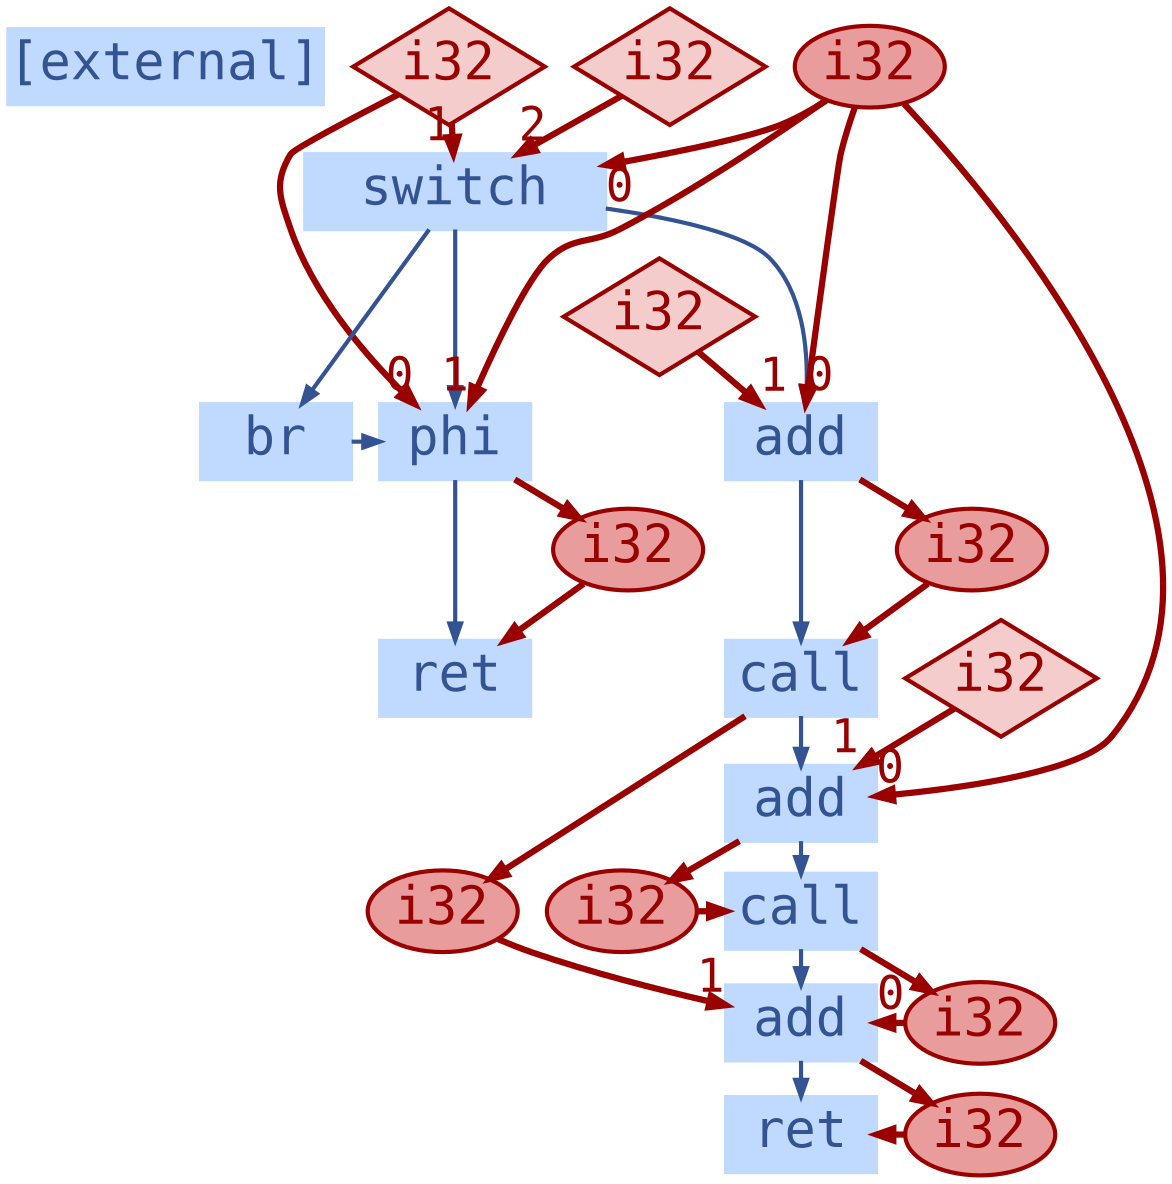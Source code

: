 digraph main {
margin=0;

graph [
    nodesep=0.2,
    ranksep=0.2,
];
node [
    fontname=Inconsolata,
    fontsize=25,
    penwidth=2,
    margin=0,
];
edge [
    fontname=Inconsolata,
    fontsize=22,
    arrowsize=.8,
    penwidth=3,
]

// === Nodes ===

external            [shape=box, style=filled, fillcolor="#C0DAFF", color="#C0DAFF", fontcolor="#345393" label="[external]", width=2];

// Constants:
const_1             [shape=diamond, style=filled, fillcolor="#F4CCCC", width=1, color="#990000", fontcolor="#990000", label="i32"];  // 1
const_0             [shape=diamond, style=filled, fillcolor="#F4CCCC", width=1, color="#990000", fontcolor="#990000", label="i32"]; // 0
const_minus_1       [shape=diamond, style=filled, fillcolor="#F4CCCC", width=1, color="#990000", fontcolor="#990000", label="i32"];  // -1
const_minus_2       [shape=diamond, style=filled, fillcolor="#F4CCCC", width=1, color="#990000", fontcolor="#990000", label="i32"];  // -2

// Instructions:
inst_switch         [shape=box, style=filled, fillcolor="#C0DAFF", color="#C0DAFF", fontcolor="#345393", width=2, label="switch"];
inst_br             [shape=box, style=filled, fillcolor="#C0DAFF", color="#C0DAFF", fontcolor="#345393", width=1, label="br"];
phi                 [shape=box, style=filled, fillcolor="#C0DAFF", color="#C0DAFF", fontcolor="#345393", width=1, label="phi"];
inst_add_minus_1    [shape=box, style=filled, fillcolor="#C0DAFF", color="#C0DAFF", fontcolor="#345393", width=1, label="add"];
call_1              [shape=box, style=filled, fillcolor="#C0DAFF", color="#C0DAFF", fontcolor="#345393", width=1, label="call"];
inst_add_minus_2    [shape=box, style=filled, fillcolor="#C0DAFF", color="#C0DAFF", fontcolor="#345393", width=1, label="add"];
call_2              [shape=box, style=filled, fillcolor="#C0DAFF", color="#C0DAFF", fontcolor="#345393", width=1, label="call"];
add_3               [shape=box, style=filled, fillcolor="#C0DAFF", color="#C0DAFF", fontcolor="#345393", width=1, label="add"];
ret_2               [shape=box, style=filled, fillcolor="#C0DAFF", color="#C0DAFF", fontcolor="#345393", width=1, label="ret"];
ret_1               [shape=box, style=filled, fillcolor="#C0DAFF", color="#C0DAFF", fontcolor="#345393", width=1, label="ret"];

// Variables:
arg_0               [shape=ellipse, style=filled, fillcolor="#E99C9C", color="#990000", width=1, fontcolor="#990000", label="i32"]; // %0
var_4               [shape=ellipse, style=filled, fillcolor="#E99C9C", color="#990000", width=1, fontcolor="#990000", label="i32"];  // %4
var_5               [shape=ellipse, style=filled, fillcolor="#E99C9C", color="#990000", width=1, fontcolor="#990000", label="i32"];  // %5
var_6               [shape=ellipse, style=filled, fillcolor="#E99C9C", color="#990000", width=1, fontcolor="#990000", label="i32"];  // %6
var_7               [shape=ellipse, style=filled, fillcolor="#E99C9C", color="#990000", width=1, fontcolor="#990000", label="i32"];  // %7
var_8               [shape=ellipse, style=filled, fillcolor="#E99C9C", color="#990000", width=1, fontcolor="#990000", label="i32"];  // %8
var_10              [shape=ellipse, style=filled, fillcolor="#E99C9C", color="#990000", width=1, fontcolor="#990000", label="i32"];  // %10


// === Edges ===
external -> inst_switch [style=invis];
external -> const_1 [style=invis];

// Control edges:
inst_switch -> inst_add_minus_1 [color="#345393", penwidth=2, weight=10, minlen=2];
inst_switch -> phi              [color="#345393", penwidth=2, weight=10, minlen=2];
inst_switch -> inst_br          [color="#345393", penwidth=2, weight=10, minlen=2];
inst_br -> phi                  [color="#345393", penwidth=2, weight=10];
inst_add_minus_1 -> call_1      [color="#345393", penwidth=2, weight=10];
call_1 -> inst_add_minus_2      [color="#345393", penwidth=2, weight=10];
inst_add_minus_2 -> call_2      [color="#345393", penwidth=2, weight=10];
call_2 -> add_3                 [color="#345393", penwidth=2, weight=10];
add_3 -> ret_2                  [color="#345393", penwidth=2, weight=10];
phi -> ret_1                    [color="#345393", penwidth=2, weight=10];

// Data edges:
inst_add_minus_1 -> var_4       [color="#990000", labelfontcolor="#990000", weight=0];
call_1 -> var_5                 [color="#990000", labelfontcolor="#990000", weight=0];
var_4 -> call_1                 [color="#990000", labelfontcolor="#990000", weight=0];
inst_add_minus_2 -> var_6       [color="#990000", labelfontcolor="#990000", weight=0];
call_2 -> var_7                 [color="#990000", labelfontcolor="#990000", weight=0];
var_6 -> call_2                 [color="#990000", labelfontcolor="#990000", weight=0];
add_3 -> var_8                  [color="#990000", labelfontcolor="#990000", weight=0];
var_7 -> add_3                  [color="#990000", labelfontcolor="#990000", weight=0, headlabel=0];
var_5 -> add_3                  [color="#990000", labelfontcolor="#990000", weight=0, headlabel=1];
var_8 -> ret_2                  [color="#990000", labelfontcolor="#990000", weight=0];
phi -> var_10                   [color="#990000", labelfontcolor="#990000", weight=0];
var_10 -> ret_1                 [color="#990000", labelfontcolor="#990000", weight=0];
arg_0 -> inst_switch            [color="#990000", labelfontcolor="#990000", weight=0, headlabel=0];
arg_0 -> inst_add_minus_1       [color="#990000", labelfontcolor="#990000", weight=0, headlabel=0];
arg_0 -> inst_add_minus_2       [color="#990000", labelfontcolor="#990000", weight=0, headlabel=0];
arg_0 -> phi                    [color="#990000", labelfontcolor="#990000", weight=0, headlabel=1];

// Data edges (constants):

const_1 -> inst_switch              [color="#990000", labelfontcolor="#990000", headlabel=1];
const_0 -> inst_switch              [color="#990000", labelfontcolor="#990000", headlabel=2];
const_1 -> phi                      [color="#990000", labelfontcolor="#990000", headlabel=0];
const_minus_1 -> inst_add_minus_1   [color="#990000", labelfontcolor="#990000", headlabel=1];
const_minus_2 -> inst_add_minus_2   [color="#990000", labelfontcolor="#990000", headlabel=1];

rankdir = TB;
{rank = same; external; const_0; const_1; arg_0;}
{rank = same; inst_add_minus_1; phi; inst_br;}
{rank = same; ret_1; call_1;}
{rank = same; call_2, var_5, var_6;}
{rank = same; add_3, var_7;}
{rank = same; ret_2, var_8;}
}
